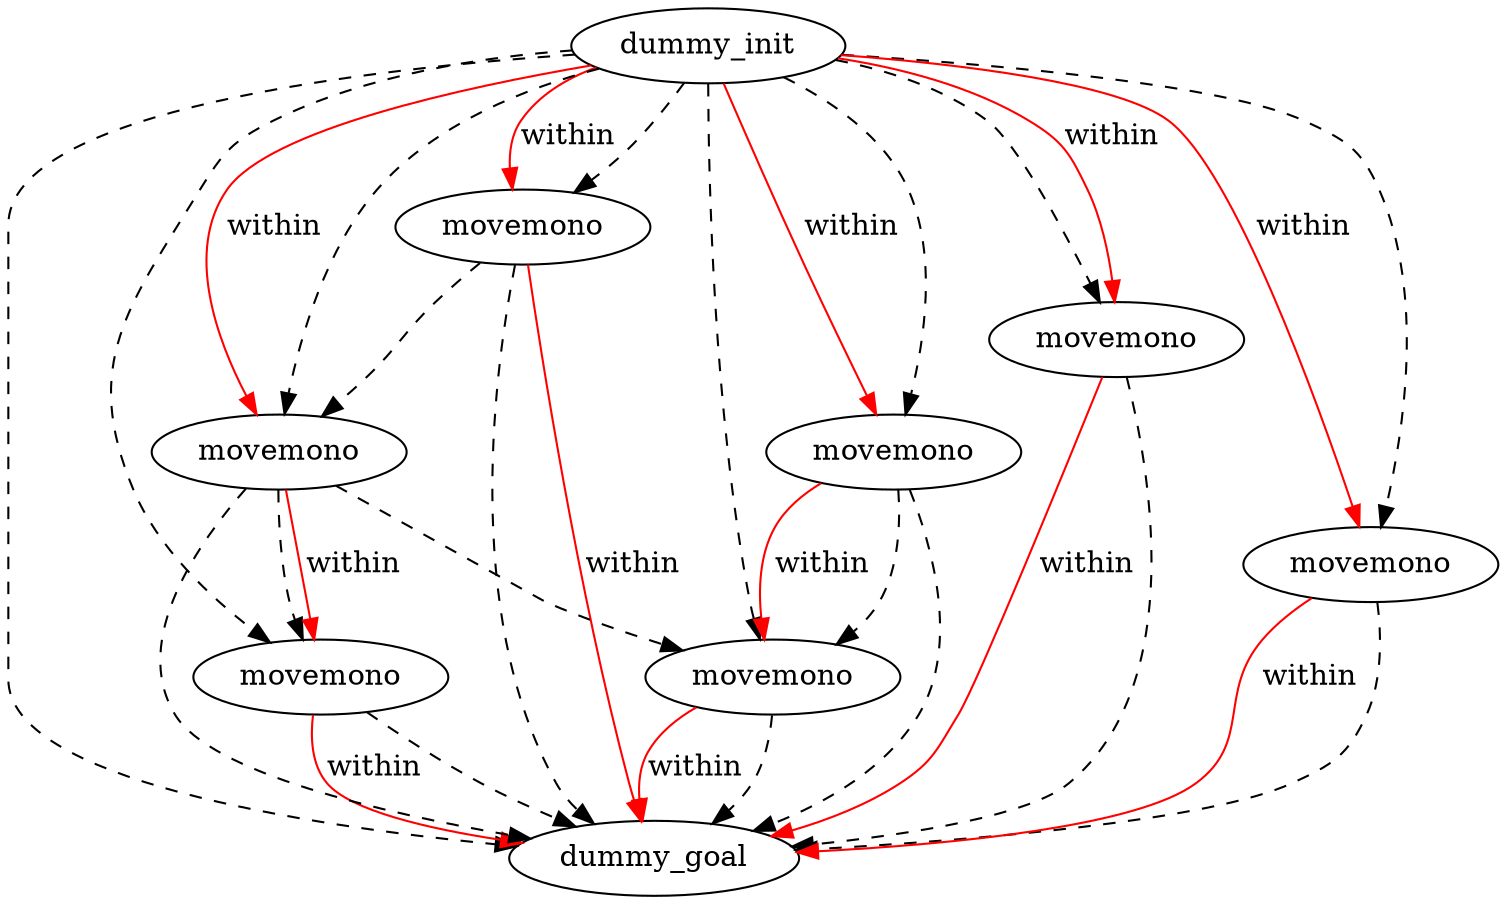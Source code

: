 digraph {
	"71eb9c08-0e25-93ab-2351-b0d89d92ddfd" [label=dummy_init]
	"e9d1c763-731a-03d2-1518-f208ae26e738" [label=dummy_goal]
	"e2829077-4d83-758e-f252-bff3c92f0826" [label=movemono]
	"0b967397-34a6-68e2-df20-c4127ad0beef" [label=movemono]
	"9a708b82-35ec-1969-3c32-b991e463473f" [label=movemono]
	"fba342ea-12ca-a51f-1c8d-a687d1757685" [label=movemono]
	"eb738e6f-70b6-3a6f-0c75-08ef19af9691" [label=movemono]
	"9b5b6cdc-b07b-103e-287a-8273f0bdcffb" [label=movemono]
	"fd1e5766-22fa-dd5b-122d-f9a44b6e6bfb" [label=movemono]
	"fba342ea-12ca-a51f-1c8d-a687d1757685" -> "e9d1c763-731a-03d2-1518-f208ae26e738" [color=black style=dashed]
	"71eb9c08-0e25-93ab-2351-b0d89d92ddfd" -> "eb738e6f-70b6-3a6f-0c75-08ef19af9691" [color=black style=dashed]
	"9a708b82-35ec-1969-3c32-b991e463473f" -> "e9d1c763-731a-03d2-1518-f208ae26e738" [color=black style=dashed]
	"9a708b82-35ec-1969-3c32-b991e463473f" -> "0b967397-34a6-68e2-df20-c4127ad0beef" [color=black style=dashed]
	"71eb9c08-0e25-93ab-2351-b0d89d92ddfd" -> "e2829077-4d83-758e-f252-bff3c92f0826" [color=black style=dashed]
	"fd1e5766-22fa-dd5b-122d-f9a44b6e6bfb" -> "0b967397-34a6-68e2-df20-c4127ad0beef" [color=black style=dashed]
	"9b5b6cdc-b07b-103e-287a-8273f0bdcffb" -> "e9d1c763-731a-03d2-1518-f208ae26e738" [color=black style=dashed]
	"fd1e5766-22fa-dd5b-122d-f9a44b6e6bfb" -> "e9d1c763-731a-03d2-1518-f208ae26e738" [color=black style=dashed]
	"0b967397-34a6-68e2-df20-c4127ad0beef" -> "e9d1c763-731a-03d2-1518-f208ae26e738" [color=black style=dashed]
	"9b5b6cdc-b07b-103e-287a-8273f0bdcffb" -> "fd1e5766-22fa-dd5b-122d-f9a44b6e6bfb" [color=black style=dashed]
	"71eb9c08-0e25-93ab-2351-b0d89d92ddfd" -> "0b967397-34a6-68e2-df20-c4127ad0beef" [color=black style=dashed]
	"71eb9c08-0e25-93ab-2351-b0d89d92ddfd" -> "e9d1c763-731a-03d2-1518-f208ae26e738" [color=black style=dashed]
	"71eb9c08-0e25-93ab-2351-b0d89d92ddfd" -> "fd1e5766-22fa-dd5b-122d-f9a44b6e6bfb" [color=black style=dashed]
	"71eb9c08-0e25-93ab-2351-b0d89d92ddfd" -> "9b5b6cdc-b07b-103e-287a-8273f0bdcffb" [color=black style=dashed]
	"71eb9c08-0e25-93ab-2351-b0d89d92ddfd" -> "9a708b82-35ec-1969-3c32-b991e463473f" [color=black style=dashed]
	"e2829077-4d83-758e-f252-bff3c92f0826" -> "e9d1c763-731a-03d2-1518-f208ae26e738" [color=black style=dashed]
	"71eb9c08-0e25-93ab-2351-b0d89d92ddfd" -> "fba342ea-12ca-a51f-1c8d-a687d1757685" [color=black style=dashed]
	"eb738e6f-70b6-3a6f-0c75-08ef19af9691" -> "e9d1c763-731a-03d2-1518-f208ae26e738" [color=black style=dashed]
	"fd1e5766-22fa-dd5b-122d-f9a44b6e6bfb" -> "e2829077-4d83-758e-f252-bff3c92f0826" [color=black style=dashed]
	"71eb9c08-0e25-93ab-2351-b0d89d92ddfd" -> "eb738e6f-70b6-3a6f-0c75-08ef19af9691" [label=within color=red]
	"0b967397-34a6-68e2-df20-c4127ad0beef" -> "e9d1c763-731a-03d2-1518-f208ae26e738" [label=within color=red]
	"71eb9c08-0e25-93ab-2351-b0d89d92ddfd" -> "9a708b82-35ec-1969-3c32-b991e463473f" [label=within color=red]
	"71eb9c08-0e25-93ab-2351-b0d89d92ddfd" -> "fd1e5766-22fa-dd5b-122d-f9a44b6e6bfb" [label=within color=red]
	"eb738e6f-70b6-3a6f-0c75-08ef19af9691" -> "e9d1c763-731a-03d2-1518-f208ae26e738" [label=within color=red]
	"71eb9c08-0e25-93ab-2351-b0d89d92ddfd" -> "9b5b6cdc-b07b-103e-287a-8273f0bdcffb" [label=within color=red]
	"9a708b82-35ec-1969-3c32-b991e463473f" -> "0b967397-34a6-68e2-df20-c4127ad0beef" [label=within color=red]
	"fd1e5766-22fa-dd5b-122d-f9a44b6e6bfb" -> "e2829077-4d83-758e-f252-bff3c92f0826" [label=within color=red]
	"fba342ea-12ca-a51f-1c8d-a687d1757685" -> "e9d1c763-731a-03d2-1518-f208ae26e738" [label=within color=red]
	"71eb9c08-0e25-93ab-2351-b0d89d92ddfd" -> "fba342ea-12ca-a51f-1c8d-a687d1757685" [label=within color=red]
	"e2829077-4d83-758e-f252-bff3c92f0826" -> "e9d1c763-731a-03d2-1518-f208ae26e738" [label=within color=red]
	"9b5b6cdc-b07b-103e-287a-8273f0bdcffb" -> "e9d1c763-731a-03d2-1518-f208ae26e738" [label=within color=red]
}
